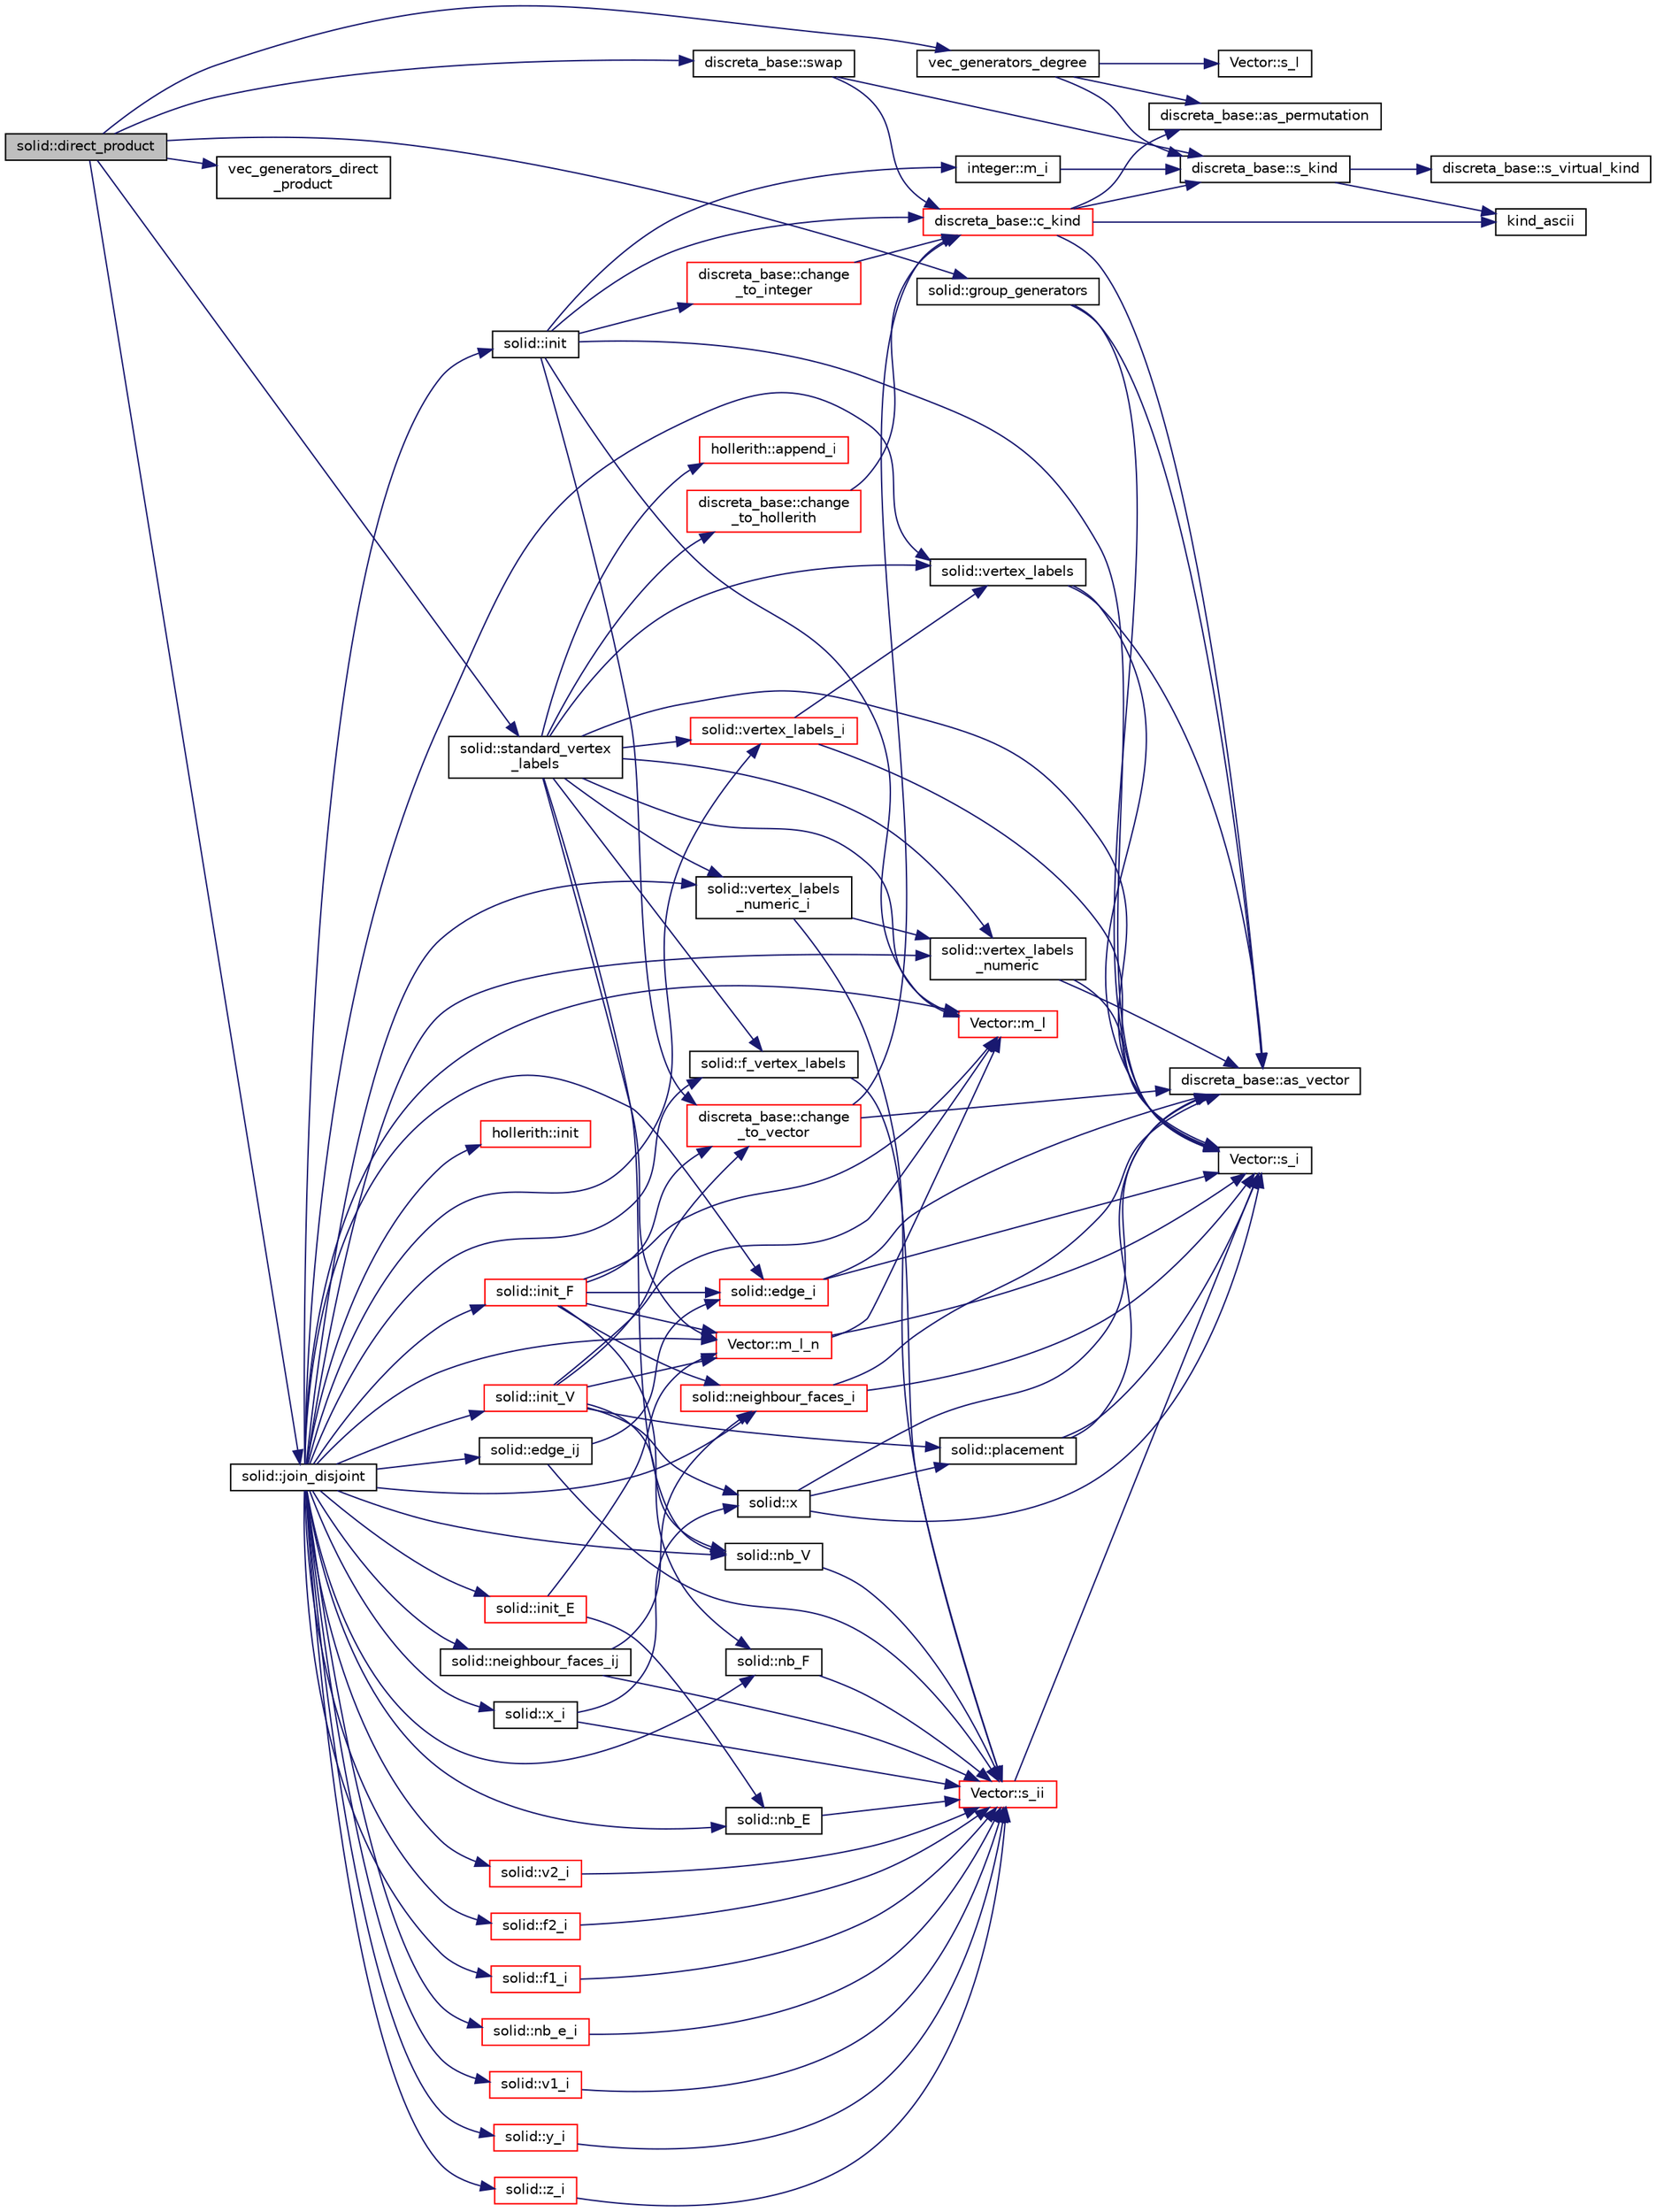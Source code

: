 digraph "solid::direct_product"
{
  edge [fontname="Helvetica",fontsize="10",labelfontname="Helvetica",labelfontsize="10"];
  node [fontname="Helvetica",fontsize="10",shape=record];
  rankdir="LR";
  Node1472 [label="solid::direct_product",height=0.2,width=0.4,color="black", fillcolor="grey75", style="filled", fontcolor="black"];
  Node1472 -> Node1473 [color="midnightblue",fontsize="10",style="solid",fontname="Helvetica"];
  Node1473 [label="solid::group_generators",height=0.2,width=0.4,color="black", fillcolor="white", style="filled",URL="$d8/def/classsolid.html#a3ec669f29fac875a8a05882714e8a896"];
  Node1473 -> Node1474 [color="midnightblue",fontsize="10",style="solid",fontname="Helvetica"];
  Node1474 [label="Vector::s_i",height=0.2,width=0.4,color="black", fillcolor="white", style="filled",URL="$d5/db2/class_vector.html#a1c4fe1752523df8119f70dd550244871"];
  Node1473 -> Node1475 [color="midnightblue",fontsize="10",style="solid",fontname="Helvetica"];
  Node1475 [label="discreta_base::as_vector",height=0.2,width=0.4,color="black", fillcolor="white", style="filled",URL="$d7/d71/classdiscreta__base.html#a7bdd6cae39c380b128ee9e17e42cf020"];
  Node1472 -> Node1476 [color="midnightblue",fontsize="10",style="solid",fontname="Helvetica"];
  Node1476 [label="vec_generators_degree",height=0.2,width=0.4,color="black", fillcolor="white", style="filled",URL="$d9/d60/discreta_8h.html#a3af229f9b239b34ea1f9905b3b620e0d"];
  Node1476 -> Node1477 [color="midnightblue",fontsize="10",style="solid",fontname="Helvetica"];
  Node1477 [label="Vector::s_l",height=0.2,width=0.4,color="black", fillcolor="white", style="filled",URL="$d5/db2/class_vector.html#ad2dc082288f858d22a528832289e0704"];
  Node1476 -> Node1478 [color="midnightblue",fontsize="10",style="solid",fontname="Helvetica"];
  Node1478 [label="discreta_base::as_permutation",height=0.2,width=0.4,color="black", fillcolor="white", style="filled",URL="$d7/d71/classdiscreta__base.html#aa4e72f36a82984239b12ae831e131098"];
  Node1476 -> Node1479 [color="midnightblue",fontsize="10",style="solid",fontname="Helvetica"];
  Node1479 [label="discreta_base::s_kind",height=0.2,width=0.4,color="black", fillcolor="white", style="filled",URL="$d7/d71/classdiscreta__base.html#a8a830025c74adbbc3362418a7c2ba157"];
  Node1479 -> Node1480 [color="midnightblue",fontsize="10",style="solid",fontname="Helvetica"];
  Node1480 [label="discreta_base::s_virtual_kind",height=0.2,width=0.4,color="black", fillcolor="white", style="filled",URL="$d7/d71/classdiscreta__base.html#a52778a6d6943a468be083d0785d418fb"];
  Node1479 -> Node1481 [color="midnightblue",fontsize="10",style="solid",fontname="Helvetica"];
  Node1481 [label="kind_ascii",height=0.2,width=0.4,color="black", fillcolor="white", style="filled",URL="$d9/d60/discreta_8h.html#ad0ce825a9f29bc6cec27e1b64cfe27bf"];
  Node1472 -> Node1482 [color="midnightblue",fontsize="10",style="solid",fontname="Helvetica"];
  Node1482 [label="solid::join_disjoint",height=0.2,width=0.4,color="black", fillcolor="white", style="filled",URL="$d8/def/classsolid.html#ac3c7868e3b650b7112309c7ad15a394c"];
  Node1482 -> Node1483 [color="midnightblue",fontsize="10",style="solid",fontname="Helvetica"];
  Node1483 [label="solid::nb_F",height=0.2,width=0.4,color="black", fillcolor="white", style="filled",URL="$d8/def/classsolid.html#a476fed0721c9fb1532618dd96db251d6"];
  Node1483 -> Node1484 [color="midnightblue",fontsize="10",style="solid",fontname="Helvetica"];
  Node1484 [label="Vector::s_ii",height=0.2,width=0.4,color="red", fillcolor="white", style="filled",URL="$d5/db2/class_vector.html#a75d4942cc7b9794717b4846c10520db8"];
  Node1484 -> Node1474 [color="midnightblue",fontsize="10",style="solid",fontname="Helvetica"];
  Node1482 -> Node1490 [color="midnightblue",fontsize="10",style="solid",fontname="Helvetica"];
  Node1490 [label="solid::nb_E",height=0.2,width=0.4,color="black", fillcolor="white", style="filled",URL="$d8/def/classsolid.html#abf4c4af23b0746c618d03d63b32a9e7e"];
  Node1490 -> Node1484 [color="midnightblue",fontsize="10",style="solid",fontname="Helvetica"];
  Node1482 -> Node1491 [color="midnightblue",fontsize="10",style="solid",fontname="Helvetica"];
  Node1491 [label="solid::nb_V",height=0.2,width=0.4,color="black", fillcolor="white", style="filled",URL="$d8/def/classsolid.html#aca646d2fdafa24105634c4959caa88c8"];
  Node1491 -> Node1484 [color="midnightblue",fontsize="10",style="solid",fontname="Helvetica"];
  Node1482 -> Node1492 [color="midnightblue",fontsize="10",style="solid",fontname="Helvetica"];
  Node1492 [label="solid::f_vertex_labels",height=0.2,width=0.4,color="black", fillcolor="white", style="filled",URL="$d8/def/classsolid.html#a4dfce820a08af20da6f8b3b1455073bf"];
  Node1492 -> Node1484 [color="midnightblue",fontsize="10",style="solid",fontname="Helvetica"];
  Node1482 -> Node1493 [color="midnightblue",fontsize="10",style="solid",fontname="Helvetica"];
  Node1493 [label="solid::init",height=0.2,width=0.4,color="black", fillcolor="white", style="filled",URL="$d8/def/classsolid.html#afc711954316958b35630fbc8542bcd05"];
  Node1493 -> Node1494 [color="midnightblue",fontsize="10",style="solid",fontname="Helvetica"];
  Node1494 [label="Vector::m_l",height=0.2,width=0.4,color="red", fillcolor="white", style="filled",URL="$d5/db2/class_vector.html#a00f5520c2a6b4f5282a1a8bcf8ea74eb"];
  Node1493 -> Node1536 [color="midnightblue",fontsize="10",style="solid",fontname="Helvetica"];
  Node1536 [label="discreta_base::c_kind",height=0.2,width=0.4,color="red", fillcolor="white", style="filled",URL="$d7/d71/classdiscreta__base.html#adc2ff61589c2d083688e7a43f333cb62"];
  Node1536 -> Node1475 [color="midnightblue",fontsize="10",style="solid",fontname="Helvetica"];
  Node1536 -> Node1478 [color="midnightblue",fontsize="10",style="solid",fontname="Helvetica"];
  Node1536 -> Node1481 [color="midnightblue",fontsize="10",style="solid",fontname="Helvetica"];
  Node1536 -> Node1479 [color="midnightblue",fontsize="10",style="solid",fontname="Helvetica"];
  Node1493 -> Node1474 [color="midnightblue",fontsize="10",style="solid",fontname="Helvetica"];
  Node1493 -> Node1558 [color="midnightblue",fontsize="10",style="solid",fontname="Helvetica"];
  Node1558 [label="discreta_base::change\l_to_vector",height=0.2,width=0.4,color="red", fillcolor="white", style="filled",URL="$d7/d71/classdiscreta__base.html#a66186d19c55ad54af11e2a040a763c38"];
  Node1558 -> Node1536 [color="midnightblue",fontsize="10",style="solid",fontname="Helvetica"];
  Node1558 -> Node1475 [color="midnightblue",fontsize="10",style="solid",fontname="Helvetica"];
  Node1493 -> Node1559 [color="midnightblue",fontsize="10",style="solid",fontname="Helvetica"];
  Node1559 [label="discreta_base::change\l_to_integer",height=0.2,width=0.4,color="red", fillcolor="white", style="filled",URL="$d7/d71/classdiscreta__base.html#a58a5a5bd8f8e6f2dd7b4483b66dc7bb9"];
  Node1559 -> Node1536 [color="midnightblue",fontsize="10",style="solid",fontname="Helvetica"];
  Node1493 -> Node1560 [color="midnightblue",fontsize="10",style="solid",fontname="Helvetica"];
  Node1560 [label="integer::m_i",height=0.2,width=0.4,color="black", fillcolor="white", style="filled",URL="$d0/de5/classinteger.html#a869091f0a0f35f5354c8c4a70250e8a9"];
  Node1560 -> Node1479 [color="midnightblue",fontsize="10",style="solid",fontname="Helvetica"];
  Node1482 -> Node1561 [color="midnightblue",fontsize="10",style="solid",fontname="Helvetica"];
  Node1561 [label="solid::init_V",height=0.2,width=0.4,color="red", fillcolor="white", style="filled",URL="$d8/def/classsolid.html#a0b156ca77a137dc8aa94ab22d048e542"];
  Node1561 -> Node1491 [color="midnightblue",fontsize="10",style="solid",fontname="Helvetica"];
  Node1561 -> Node1562 [color="midnightblue",fontsize="10",style="solid",fontname="Helvetica"];
  Node1562 [label="solid::placement",height=0.2,width=0.4,color="black", fillcolor="white", style="filled",URL="$d8/def/classsolid.html#ac06c1e06d6dc5c6f43b1c850892548c8"];
  Node1562 -> Node1474 [color="midnightblue",fontsize="10",style="solid",fontname="Helvetica"];
  Node1562 -> Node1475 [color="midnightblue",fontsize="10",style="solid",fontname="Helvetica"];
  Node1561 -> Node1494 [color="midnightblue",fontsize="10",style="solid",fontname="Helvetica"];
  Node1561 -> Node1563 [color="midnightblue",fontsize="10",style="solid",fontname="Helvetica"];
  Node1563 [label="solid::x",height=0.2,width=0.4,color="black", fillcolor="white", style="filled",URL="$d8/def/classsolid.html#ab9c0f7598fe0b626a7f819d04b935996"];
  Node1563 -> Node1562 [color="midnightblue",fontsize="10",style="solid",fontname="Helvetica"];
  Node1563 -> Node1474 [color="midnightblue",fontsize="10",style="solid",fontname="Helvetica"];
  Node1563 -> Node1475 [color="midnightblue",fontsize="10",style="solid",fontname="Helvetica"];
  Node1561 -> Node1558 [color="midnightblue",fontsize="10",style="solid",fontname="Helvetica"];
  Node1561 -> Node1566 [color="midnightblue",fontsize="10",style="solid",fontname="Helvetica"];
  Node1566 [label="Vector::m_l_n",height=0.2,width=0.4,color="red", fillcolor="white", style="filled",URL="$d5/db2/class_vector.html#a5c7c126e6266ecdc832c5ce5bc1cca2f"];
  Node1566 -> Node1494 [color="midnightblue",fontsize="10",style="solid",fontname="Helvetica"];
  Node1566 -> Node1474 [color="midnightblue",fontsize="10",style="solid",fontname="Helvetica"];
  Node1482 -> Node1568 [color="midnightblue",fontsize="10",style="solid",fontname="Helvetica"];
  Node1568 [label="solid::init_E",height=0.2,width=0.4,color="red", fillcolor="white", style="filled",URL="$d8/def/classsolid.html#ae57764803455bb12c6f59a623b595b7d"];
  Node1568 -> Node1490 [color="midnightblue",fontsize="10",style="solid",fontname="Helvetica"];
  Node1568 -> Node1566 [color="midnightblue",fontsize="10",style="solid",fontname="Helvetica"];
  Node1482 -> Node1573 [color="midnightblue",fontsize="10",style="solid",fontname="Helvetica"];
  Node1573 [label="solid::init_F",height=0.2,width=0.4,color="red", fillcolor="white", style="filled",URL="$d8/def/classsolid.html#ab61e6cc032b5370f77857fe1fc10222d"];
  Node1573 -> Node1483 [color="midnightblue",fontsize="10",style="solid",fontname="Helvetica"];
  Node1573 -> Node1566 [color="midnightblue",fontsize="10",style="solid",fontname="Helvetica"];
  Node1573 -> Node1494 [color="midnightblue",fontsize="10",style="solid",fontname="Helvetica"];
  Node1573 -> Node1576 [color="midnightblue",fontsize="10",style="solid",fontname="Helvetica"];
  Node1576 [label="solid::edge_i",height=0.2,width=0.4,color="red", fillcolor="white", style="filled",URL="$d8/def/classsolid.html#af5ed0a914a62d73b448c3546d9bb0e0c"];
  Node1576 -> Node1474 [color="midnightblue",fontsize="10",style="solid",fontname="Helvetica"];
  Node1576 -> Node1475 [color="midnightblue",fontsize="10",style="solid",fontname="Helvetica"];
  Node1573 -> Node1558 [color="midnightblue",fontsize="10",style="solid",fontname="Helvetica"];
  Node1573 -> Node1578 [color="midnightblue",fontsize="10",style="solid",fontname="Helvetica"];
  Node1578 [label="solid::neighbour_faces_i",height=0.2,width=0.4,color="red", fillcolor="white", style="filled",URL="$d8/def/classsolid.html#a5f8389874c5134f2ccb46a93c2335937"];
  Node1578 -> Node1474 [color="midnightblue",fontsize="10",style="solid",fontname="Helvetica"];
  Node1578 -> Node1475 [color="midnightblue",fontsize="10",style="solid",fontname="Helvetica"];
  Node1482 -> Node1579 [color="midnightblue",fontsize="10",style="solid",fontname="Helvetica"];
  Node1579 [label="solid::vertex_labels",height=0.2,width=0.4,color="black", fillcolor="white", style="filled",URL="$d8/def/classsolid.html#aae289e59c901d56ec8b87d4adc8b87e8"];
  Node1579 -> Node1474 [color="midnightblue",fontsize="10",style="solid",fontname="Helvetica"];
  Node1579 -> Node1475 [color="midnightblue",fontsize="10",style="solid",fontname="Helvetica"];
  Node1482 -> Node1494 [color="midnightblue",fontsize="10",style="solid",fontname="Helvetica"];
  Node1482 -> Node1580 [color="midnightblue",fontsize="10",style="solid",fontname="Helvetica"];
  Node1580 [label="solid::vertex_labels\l_numeric",height=0.2,width=0.4,color="black", fillcolor="white", style="filled",URL="$d8/def/classsolid.html#abe722d1a7fab5631f0ec7188a99ec2e3"];
  Node1580 -> Node1474 [color="midnightblue",fontsize="10",style="solid",fontname="Helvetica"];
  Node1580 -> Node1475 [color="midnightblue",fontsize="10",style="solid",fontname="Helvetica"];
  Node1482 -> Node1566 [color="midnightblue",fontsize="10",style="solid",fontname="Helvetica"];
  Node1482 -> Node1581 [color="midnightblue",fontsize="10",style="solid",fontname="Helvetica"];
  Node1581 [label="solid::x_i",height=0.2,width=0.4,color="black", fillcolor="white", style="filled",URL="$d8/def/classsolid.html#a701de0f753ff85c6e3e05fbd5ffcf8b4"];
  Node1581 -> Node1563 [color="midnightblue",fontsize="10",style="solid",fontname="Helvetica"];
  Node1581 -> Node1484 [color="midnightblue",fontsize="10",style="solid",fontname="Helvetica"];
  Node1482 -> Node1582 [color="midnightblue",fontsize="10",style="solid",fontname="Helvetica"];
  Node1582 [label="solid::y_i",height=0.2,width=0.4,color="red", fillcolor="white", style="filled",URL="$d8/def/classsolid.html#a962e53cd90bf6f5bd8128ac940b2ffa9"];
  Node1582 -> Node1484 [color="midnightblue",fontsize="10",style="solid",fontname="Helvetica"];
  Node1482 -> Node1583 [color="midnightblue",fontsize="10",style="solid",fontname="Helvetica"];
  Node1583 [label="solid::z_i",height=0.2,width=0.4,color="red", fillcolor="white", style="filled",URL="$d8/def/classsolid.html#af3764c9cbc0eaef0cc13ca062b87e1bf"];
  Node1583 -> Node1484 [color="midnightblue",fontsize="10",style="solid",fontname="Helvetica"];
  Node1482 -> Node1584 [color="midnightblue",fontsize="10",style="solid",fontname="Helvetica"];
  Node1584 [label="solid::vertex_labels_i",height=0.2,width=0.4,color="red", fillcolor="white", style="filled",URL="$d8/def/classsolid.html#a241640bc2eeb9da14f2d5d2861be42c0"];
  Node1584 -> Node1579 [color="midnightblue",fontsize="10",style="solid",fontname="Helvetica"];
  Node1584 -> Node1474 [color="midnightblue",fontsize="10",style="solid",fontname="Helvetica"];
  Node1482 -> Node1585 [color="midnightblue",fontsize="10",style="solid",fontname="Helvetica"];
  Node1585 [label="hollerith::init",height=0.2,width=0.4,color="red", fillcolor="white", style="filled",URL="$d8/d99/classhollerith.html#af51ae7b943056db367f3c205a5a1cc4b"];
  Node1482 -> Node1586 [color="midnightblue",fontsize="10",style="solid",fontname="Helvetica"];
  Node1586 [label="solid::vertex_labels\l_numeric_i",height=0.2,width=0.4,color="black", fillcolor="white", style="filled",URL="$d8/def/classsolid.html#ae9f701f7a29acb2f9b86ed6bd202b653"];
  Node1586 -> Node1580 [color="midnightblue",fontsize="10",style="solid",fontname="Helvetica"];
  Node1586 -> Node1484 [color="midnightblue",fontsize="10",style="solid",fontname="Helvetica"];
  Node1482 -> Node1587 [color="midnightblue",fontsize="10",style="solid",fontname="Helvetica"];
  Node1587 [label="solid::v1_i",height=0.2,width=0.4,color="red", fillcolor="white", style="filled",URL="$d8/def/classsolid.html#a1e0894ad230270e0a74f49e4cc8bde8f"];
  Node1587 -> Node1484 [color="midnightblue",fontsize="10",style="solid",fontname="Helvetica"];
  Node1482 -> Node1588 [color="midnightblue",fontsize="10",style="solid",fontname="Helvetica"];
  Node1588 [label="solid::v2_i",height=0.2,width=0.4,color="red", fillcolor="white", style="filled",URL="$d8/def/classsolid.html#a762c91ec8b487c2cacde991fb1c9fed4"];
  Node1588 -> Node1484 [color="midnightblue",fontsize="10",style="solid",fontname="Helvetica"];
  Node1482 -> Node1589 [color="midnightblue",fontsize="10",style="solid",fontname="Helvetica"];
  Node1589 [label="solid::f1_i",height=0.2,width=0.4,color="red", fillcolor="white", style="filled",URL="$d8/def/classsolid.html#a9de0f986df432ff4f33109ea4f1cc97c"];
  Node1589 -> Node1484 [color="midnightblue",fontsize="10",style="solid",fontname="Helvetica"];
  Node1482 -> Node1590 [color="midnightblue",fontsize="10",style="solid",fontname="Helvetica"];
  Node1590 [label="solid::f2_i",height=0.2,width=0.4,color="red", fillcolor="white", style="filled",URL="$d8/def/classsolid.html#a173015a2b945e995448d50dda299c068"];
  Node1590 -> Node1484 [color="midnightblue",fontsize="10",style="solid",fontname="Helvetica"];
  Node1482 -> Node1591 [color="midnightblue",fontsize="10",style="solid",fontname="Helvetica"];
  Node1591 [label="solid::nb_e_i",height=0.2,width=0.4,color="red", fillcolor="white", style="filled",URL="$d8/def/classsolid.html#a941bebd6096f96336f896093d14167b1"];
  Node1591 -> Node1484 [color="midnightblue",fontsize="10",style="solid",fontname="Helvetica"];
  Node1482 -> Node1576 [color="midnightblue",fontsize="10",style="solid",fontname="Helvetica"];
  Node1482 -> Node1578 [color="midnightblue",fontsize="10",style="solid",fontname="Helvetica"];
  Node1482 -> Node1592 [color="midnightblue",fontsize="10",style="solid",fontname="Helvetica"];
  Node1592 [label="solid::edge_ij",height=0.2,width=0.4,color="black", fillcolor="white", style="filled",URL="$d8/def/classsolid.html#a7fe7ff45f9406a6959ff27c5a7cbb067"];
  Node1592 -> Node1576 [color="midnightblue",fontsize="10",style="solid",fontname="Helvetica"];
  Node1592 -> Node1484 [color="midnightblue",fontsize="10",style="solid",fontname="Helvetica"];
  Node1482 -> Node1593 [color="midnightblue",fontsize="10",style="solid",fontname="Helvetica"];
  Node1593 [label="solid::neighbour_faces_ij",height=0.2,width=0.4,color="black", fillcolor="white", style="filled",URL="$d8/def/classsolid.html#ad4a9463c16700ba259cdd6e62b183e23"];
  Node1593 -> Node1578 [color="midnightblue",fontsize="10",style="solid",fontname="Helvetica"];
  Node1593 -> Node1484 [color="midnightblue",fontsize="10",style="solid",fontname="Helvetica"];
  Node1472 -> Node1594 [color="midnightblue",fontsize="10",style="solid",fontname="Helvetica"];
  Node1594 [label="vec_generators_direct\l_product",height=0.2,width=0.4,color="black", fillcolor="white", style="filled",URL="$d9/d60/discreta_8h.html#a341c284927a6c274b1d05fe365ea3354"];
  Node1472 -> Node1595 [color="midnightblue",fontsize="10",style="solid",fontname="Helvetica"];
  Node1595 [label="solid::standard_vertex\l_labels",height=0.2,width=0.4,color="black", fillcolor="white", style="filled",URL="$d8/def/classsolid.html#abd47abc26a30fdb78e452b0a519b3076"];
  Node1595 -> Node1491 [color="midnightblue",fontsize="10",style="solid",fontname="Helvetica"];
  Node1595 -> Node1579 [color="midnightblue",fontsize="10",style="solid",fontname="Helvetica"];
  Node1595 -> Node1494 [color="midnightblue",fontsize="10",style="solid",fontname="Helvetica"];
  Node1595 -> Node1580 [color="midnightblue",fontsize="10",style="solid",fontname="Helvetica"];
  Node1595 -> Node1566 [color="midnightblue",fontsize="10",style="solid",fontname="Helvetica"];
  Node1595 -> Node1474 [color="midnightblue",fontsize="10",style="solid",fontname="Helvetica"];
  Node1595 -> Node1596 [color="midnightblue",fontsize="10",style="solid",fontname="Helvetica"];
  Node1596 [label="discreta_base::change\l_to_hollerith",height=0.2,width=0.4,color="red", fillcolor="white", style="filled",URL="$d7/d71/classdiscreta__base.html#a10f410adc814d4568e3b0f84550c4ca1"];
  Node1596 -> Node1536 [color="midnightblue",fontsize="10",style="solid",fontname="Helvetica"];
  Node1595 -> Node1584 [color="midnightblue",fontsize="10",style="solid",fontname="Helvetica"];
  Node1595 -> Node1597 [color="midnightblue",fontsize="10",style="solid",fontname="Helvetica"];
  Node1597 [label="hollerith::append_i",height=0.2,width=0.4,color="red", fillcolor="white", style="filled",URL="$d8/d99/classhollerith.html#a5df988b4cf3eb66b5645115abeab5782"];
  Node1595 -> Node1586 [color="midnightblue",fontsize="10",style="solid",fontname="Helvetica"];
  Node1595 -> Node1492 [color="midnightblue",fontsize="10",style="solid",fontname="Helvetica"];
  Node1472 -> Node1600 [color="midnightblue",fontsize="10",style="solid",fontname="Helvetica"];
  Node1600 [label="discreta_base::swap",height=0.2,width=0.4,color="black", fillcolor="white", style="filled",URL="$d7/d71/classdiscreta__base.html#a2e8acbb9d3476675dac5b6a583b0293e"];
  Node1600 -> Node1479 [color="midnightblue",fontsize="10",style="solid",fontname="Helvetica"];
  Node1600 -> Node1536 [color="midnightblue",fontsize="10",style="solid",fontname="Helvetica"];
}
